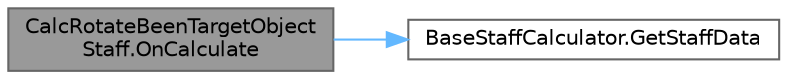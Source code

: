 digraph "CalcRotateBeenTargetObjectStaff.OnCalculate"
{
 // LATEX_PDF_SIZE
  bgcolor="transparent";
  edge [fontname=Helvetica,fontsize=10,labelfontname=Helvetica,labelfontsize=10];
  node [fontname=Helvetica,fontsize=10,shape=box,height=0.2,width=0.4];
  rankdir="LR";
  Node1 [id="Node000001",label="CalcRotateBeenTargetObject\lStaff.OnCalculate",height=0.2,width=0.4,color="gray40", fillcolor="grey60", style="filled", fontcolor="black",tooltip=" "];
  Node1 -> Node2 [id="edge1_Node000001_Node000002",color="steelblue1",style="solid",tooltip=" "];
  Node2 [id="Node000002",label="BaseStaffCalculator.GetStaffData",height=0.2,width=0.4,color="grey40", fillcolor="white", style="filled",URL="$class_base_staff_calculator.html#acd7da2f1cff7dd5e64ca3b391104802d",tooltip="スタッフ情報が存在するかのチェック"];
}
